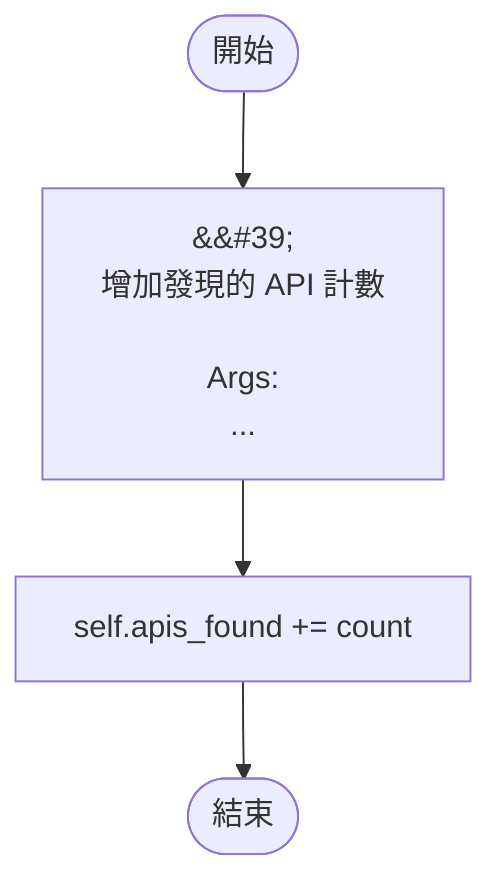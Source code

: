flowchart TB
    n1([開始])
    n2([結束])
    n3[&amp;&#35;39;\n        增加發現的 API 計數\n\n        Args:\n   ...]
    n4[self.apis_found += count]
    n1 --> n3
    n3 --> n4
    n4 --> n2